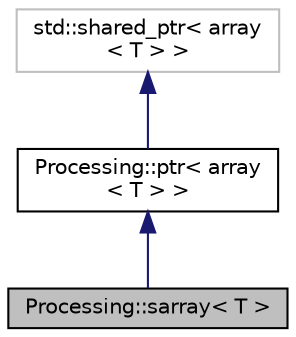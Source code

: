 digraph "Processing::sarray&lt; T &gt;"
{
 // LATEX_PDF_SIZE
  edge [fontname="Helvetica",fontsize="10",labelfontname="Helvetica",labelfontsize="10"];
  node [fontname="Helvetica",fontsize="10",shape=record];
  Node1 [label="Processing::sarray\< T \>",height=0.2,width=0.4,color="black", fillcolor="grey75", style="filled", fontcolor="black",tooltip="The template class ptr< array > Represents \"object references\" for array of T Implements Processing s..."];
  Node2 -> Node1 [dir="back",color="midnightblue",fontsize="10",style="solid",fontname="Helvetica"];
  Node2 [label="Processing::ptr\< array\l\< T \> \>",height=0.2,width=0.4,color="black", fillcolor="white", style="filled",URL="$class_processing_1_1ptr.html",tooltip=" "];
  Node3 -> Node2 [dir="back",color="midnightblue",fontsize="10",style="solid",fontname="Helvetica"];
  Node3 [label="std::shared_ptr\< array\l\< T \> \>",height=0.2,width=0.4,color="grey75", fillcolor="white", style="filled",tooltip=" "];
}
